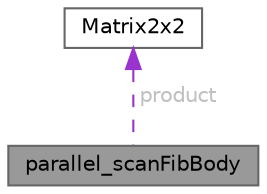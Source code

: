 digraph "parallel_scanFibBody"
{
 // LATEX_PDF_SIZE
  bgcolor="transparent";
  edge [fontname=Helvetica,fontsize=10,labelfontname=Helvetica,labelfontsize=10];
  node [fontname=Helvetica,fontsize=10,shape=box,height=0.2,width=0.4];
  Node1 [id="Node000001",label="parallel_scanFibBody",height=0.2,width=0.4,color="gray40", fillcolor="grey60", style="filled", fontcolor="black",tooltip="Functor for parallel_scan"];
  Node2 -> Node1 [id="edge1_Node000001_Node000002",dir="back",color="darkorchid3",style="dashed",tooltip=" ",label=" product",fontcolor="grey" ];
  Node2 [id="Node000002",label="Matrix2x2",height=0.2,width=0.4,color="gray40", fillcolor="white", style="filled",URL="$struct_matrix2x2.html",tooltip="Matrix 2x2 class"];
}
